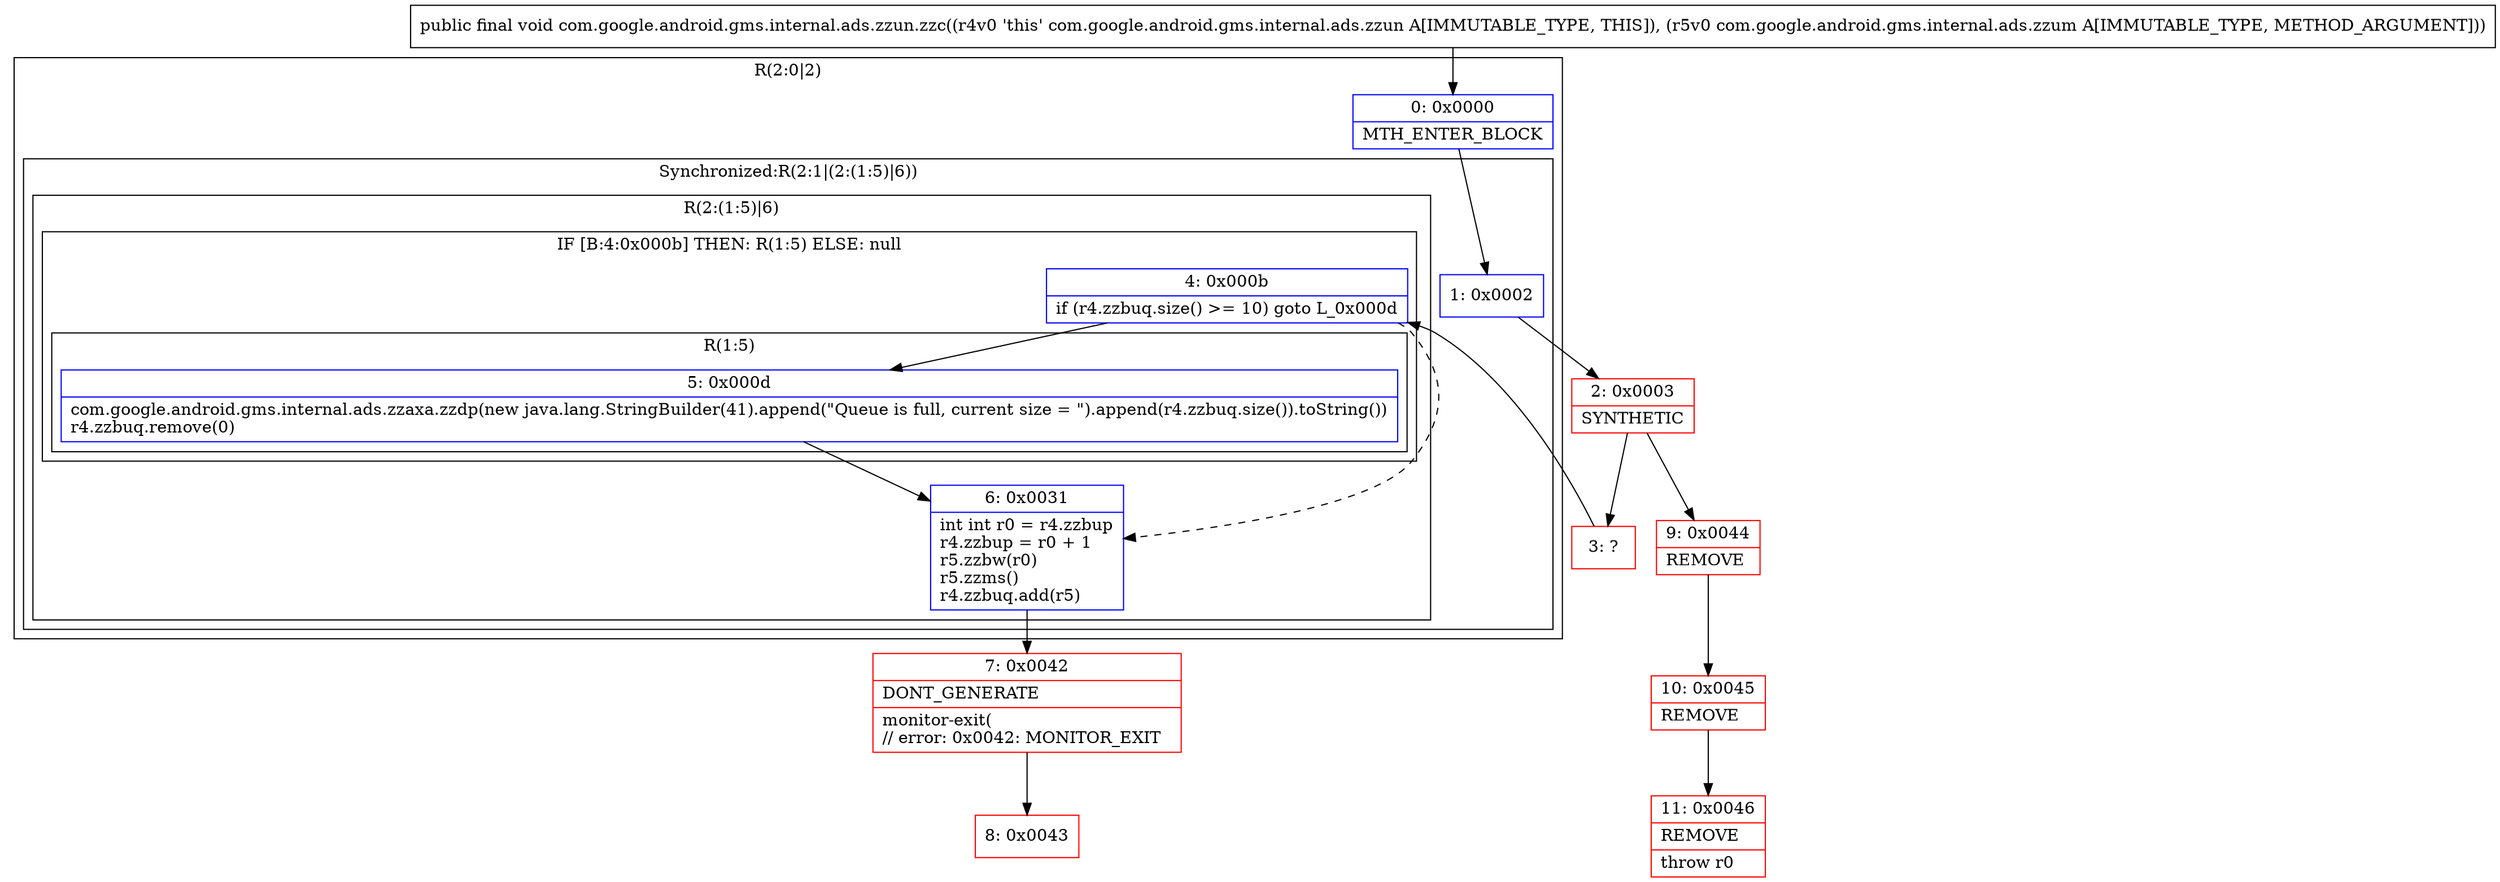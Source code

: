 digraph "CFG forcom.google.android.gms.internal.ads.zzun.zzc(Lcom\/google\/android\/gms\/internal\/ads\/zzum;)V" {
subgraph cluster_Region_1564671157 {
label = "R(2:0|2)";
node [shape=record,color=blue];
Node_0 [shape=record,label="{0\:\ 0x0000|MTH_ENTER_BLOCK\l}"];
subgraph cluster_SynchronizedRegion_38557173 {
label = "Synchronized:R(2:1|(2:(1:5)|6))";
node [shape=record,color=blue];
Node_1 [shape=record,label="{1\:\ 0x0002}"];
subgraph cluster_Region_2005498418 {
label = "R(2:(1:5)|6)";
node [shape=record,color=blue];
subgraph cluster_IfRegion_2110092117 {
label = "IF [B:4:0x000b] THEN: R(1:5) ELSE: null";
node [shape=record,color=blue];
Node_4 [shape=record,label="{4\:\ 0x000b|if (r4.zzbuq.size() \>= 10) goto L_0x000d\l}"];
subgraph cluster_Region_35882125 {
label = "R(1:5)";
node [shape=record,color=blue];
Node_5 [shape=record,label="{5\:\ 0x000d|com.google.android.gms.internal.ads.zzaxa.zzdp(new java.lang.StringBuilder(41).append(\"Queue is full, current size = \").append(r4.zzbuq.size()).toString())\lr4.zzbuq.remove(0)\l}"];
}
}
Node_6 [shape=record,label="{6\:\ 0x0031|int int r0 = r4.zzbup\lr4.zzbup = r0 + 1\lr5.zzbw(r0)\lr5.zzms()\lr4.zzbuq.add(r5)\l}"];
}
}
}
Node_2 [shape=record,color=red,label="{2\:\ 0x0003|SYNTHETIC\l}"];
Node_3 [shape=record,color=red,label="{3\:\ ?}"];
Node_7 [shape=record,color=red,label="{7\:\ 0x0042|DONT_GENERATE\l|monitor\-exit(\l\/\/ error: 0x0042: MONITOR_EXIT  \l}"];
Node_8 [shape=record,color=red,label="{8\:\ 0x0043}"];
Node_9 [shape=record,color=red,label="{9\:\ 0x0044|REMOVE\l}"];
Node_10 [shape=record,color=red,label="{10\:\ 0x0045|REMOVE\l}"];
Node_11 [shape=record,color=red,label="{11\:\ 0x0046|REMOVE\l|throw r0\l}"];
MethodNode[shape=record,label="{public final void com.google.android.gms.internal.ads.zzun.zzc((r4v0 'this' com.google.android.gms.internal.ads.zzun A[IMMUTABLE_TYPE, THIS]), (r5v0 com.google.android.gms.internal.ads.zzum A[IMMUTABLE_TYPE, METHOD_ARGUMENT])) }"];
MethodNode -> Node_0;
Node_0 -> Node_1;
Node_1 -> Node_2;
Node_4 -> Node_5;
Node_4 -> Node_6[style=dashed];
Node_5 -> Node_6;
Node_6 -> Node_7;
Node_2 -> Node_3;
Node_2 -> Node_9;
Node_3 -> Node_4;
Node_7 -> Node_8;
Node_9 -> Node_10;
Node_10 -> Node_11;
}

